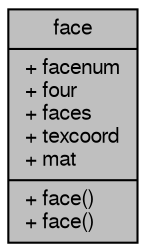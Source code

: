 digraph "face"
{
  bgcolor="transparent";
  edge [fontname="FreeSans",fontsize="10",labelfontname="FreeSans",labelfontsize="10"];
  node [fontname="FreeSans",fontsize="10",shape=record];
  Node1 [label="{face\n|+ facenum\l+ four\l+ faces\l+ texcoord\l+ mat\l|+ face()\l+ face()\l}",height=0.2,width=0.4,color="black", fillcolor="grey75", style="filled" fontcolor="black"];
}
